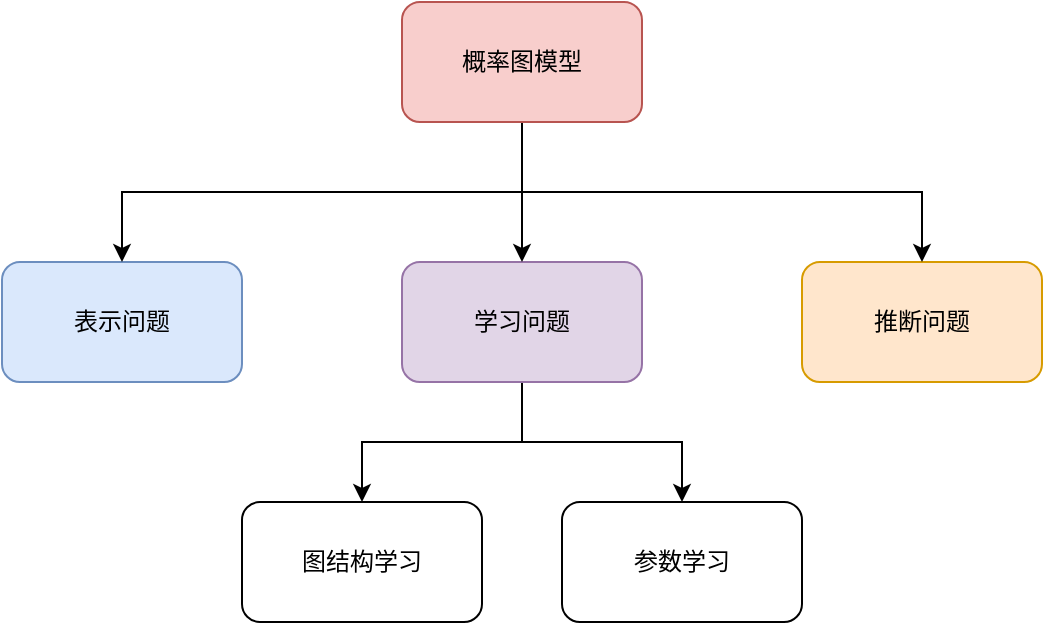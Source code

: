<mxfile version="20.2.3" type="github">
  <diagram id="JmA2lW_RLdTJt2_uao82" name="Page-1">
    <mxGraphModel dx="728" dy="520" grid="1" gridSize="10" guides="1" tooltips="1" connect="1" arrows="1" fold="1" page="1" pageScale="1" pageWidth="850" pageHeight="1100" math="0" shadow="0">
      <root>
        <mxCell id="0" />
        <mxCell id="1" parent="0" />
        <mxCell id="X8QlXe8TPWVsl16cYjnW-1" value="表示问题" style="rounded=1;whiteSpace=wrap;html=1;fillColor=#dae8fc;strokeColor=#6c8ebf;" vertex="1" parent="1">
          <mxGeometry x="120" y="200" width="120" height="60" as="geometry" />
        </mxCell>
        <mxCell id="X8QlXe8TPWVsl16cYjnW-10" style="edgeStyle=orthogonalEdgeStyle;rounded=0;orthogonalLoop=1;jettySize=auto;html=1;exitX=0.5;exitY=1;exitDx=0;exitDy=0;entryX=0.5;entryY=0;entryDx=0;entryDy=0;" edge="1" parent="1" source="X8QlXe8TPWVsl16cYjnW-2" target="X8QlXe8TPWVsl16cYjnW-4">
          <mxGeometry relative="1" as="geometry" />
        </mxCell>
        <mxCell id="X8QlXe8TPWVsl16cYjnW-11" style="edgeStyle=orthogonalEdgeStyle;rounded=0;orthogonalLoop=1;jettySize=auto;html=1;exitX=0.5;exitY=1;exitDx=0;exitDy=0;entryX=0.5;entryY=0;entryDx=0;entryDy=0;" edge="1" parent="1" source="X8QlXe8TPWVsl16cYjnW-2" target="X8QlXe8TPWVsl16cYjnW-5">
          <mxGeometry relative="1" as="geometry" />
        </mxCell>
        <mxCell id="X8QlXe8TPWVsl16cYjnW-2" value="学习问题" style="rounded=1;whiteSpace=wrap;html=1;fillColor=#e1d5e7;strokeColor=#9673a6;" vertex="1" parent="1">
          <mxGeometry x="320" y="200" width="120" height="60" as="geometry" />
        </mxCell>
        <mxCell id="X8QlXe8TPWVsl16cYjnW-3" value="推断问题" style="rounded=1;whiteSpace=wrap;html=1;fillColor=#ffe6cc;strokeColor=#d79b00;" vertex="1" parent="1">
          <mxGeometry x="520" y="200" width="120" height="60" as="geometry" />
        </mxCell>
        <mxCell id="X8QlXe8TPWVsl16cYjnW-4" value="图结构学习" style="rounded=1;whiteSpace=wrap;html=1;" vertex="1" parent="1">
          <mxGeometry x="240" y="320" width="120" height="60" as="geometry" />
        </mxCell>
        <mxCell id="X8QlXe8TPWVsl16cYjnW-5" value="参数学习" style="rounded=1;whiteSpace=wrap;html=1;" vertex="1" parent="1">
          <mxGeometry x="400" y="320" width="120" height="60" as="geometry" />
        </mxCell>
        <mxCell id="X8QlXe8TPWVsl16cYjnW-7" style="edgeStyle=orthogonalEdgeStyle;rounded=0;orthogonalLoop=1;jettySize=auto;html=1;exitX=0.5;exitY=1;exitDx=0;exitDy=0;entryX=0.5;entryY=0;entryDx=0;entryDy=0;" edge="1" parent="1" source="X8QlXe8TPWVsl16cYjnW-6" target="X8QlXe8TPWVsl16cYjnW-1">
          <mxGeometry relative="1" as="geometry" />
        </mxCell>
        <mxCell id="X8QlXe8TPWVsl16cYjnW-8" style="edgeStyle=orthogonalEdgeStyle;rounded=0;orthogonalLoop=1;jettySize=auto;html=1;exitX=0.5;exitY=1;exitDx=0;exitDy=0;entryX=0.5;entryY=0;entryDx=0;entryDy=0;" edge="1" parent="1" source="X8QlXe8TPWVsl16cYjnW-6" target="X8QlXe8TPWVsl16cYjnW-2">
          <mxGeometry relative="1" as="geometry" />
        </mxCell>
        <mxCell id="X8QlXe8TPWVsl16cYjnW-9" style="edgeStyle=orthogonalEdgeStyle;rounded=0;orthogonalLoop=1;jettySize=auto;html=1;exitX=0.5;exitY=1;exitDx=0;exitDy=0;entryX=0.5;entryY=0;entryDx=0;entryDy=0;" edge="1" parent="1" source="X8QlXe8TPWVsl16cYjnW-6" target="X8QlXe8TPWVsl16cYjnW-3">
          <mxGeometry relative="1" as="geometry" />
        </mxCell>
        <mxCell id="X8QlXe8TPWVsl16cYjnW-6" value="概率图模型" style="rounded=1;whiteSpace=wrap;html=1;fillColor=#f8cecc;strokeColor=#b85450;" vertex="1" parent="1">
          <mxGeometry x="320" y="70" width="120" height="60" as="geometry" />
        </mxCell>
      </root>
    </mxGraphModel>
  </diagram>
</mxfile>

